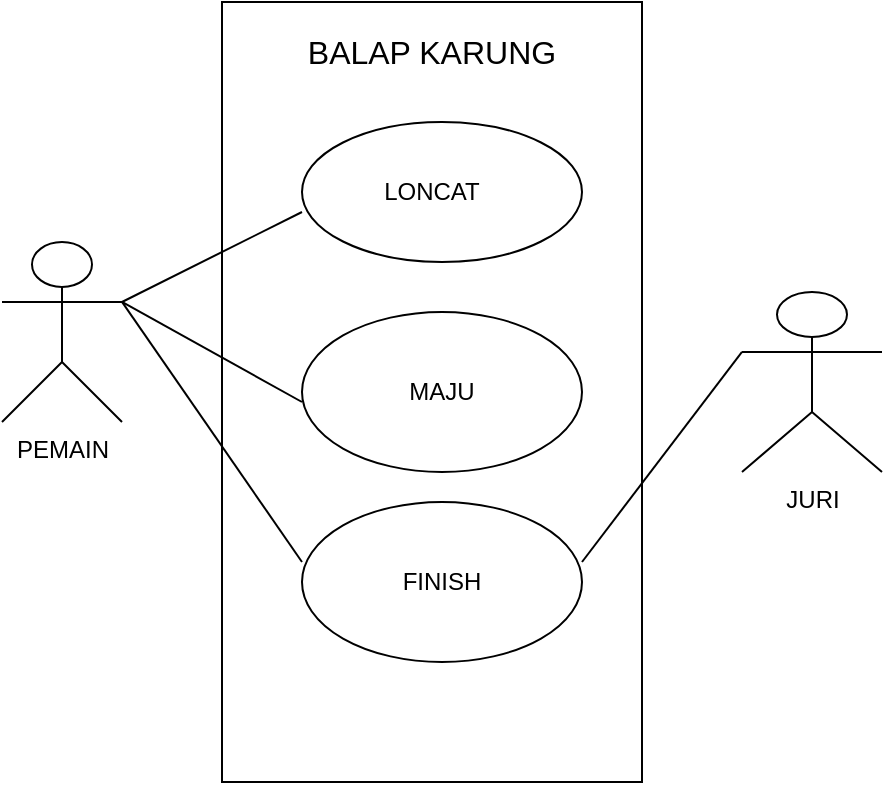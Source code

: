 <mxfile version="21.7.4" type="github">
  <diagram name="Page-1" id="-0jq7GLlbDTyShb2Q5J7">
    <mxGraphModel dx="1114" dy="610" grid="1" gridSize="10" guides="1" tooltips="1" connect="1" arrows="1" fold="1" page="1" pageScale="1" pageWidth="850" pageHeight="1100" math="0" shadow="0">
      <root>
        <mxCell id="0" />
        <mxCell id="1" parent="0" />
        <mxCell id="efk6RImos3FvVH4XYDeQ-10" value="" style="rounded=0;whiteSpace=wrap;html=1;direction=north;" vertex="1" parent="1">
          <mxGeometry x="340" y="120" width="210" height="390" as="geometry" />
        </mxCell>
        <mxCell id="efk6RImos3FvVH4XYDeQ-18" value="BALAP KARUNG" style="text;strokeColor=none;align=center;fillColor=none;html=1;verticalAlign=middle;whiteSpace=wrap;rounded=0;fontSize=16;" vertex="1" parent="1">
          <mxGeometry x="370" y="130" width="150" height="30" as="geometry" />
        </mxCell>
        <mxCell id="efk6RImos3FvVH4XYDeQ-19" value="" style="ellipse;whiteSpace=wrap;html=1;" vertex="1" parent="1">
          <mxGeometry x="380" y="180" width="140" height="70" as="geometry" />
        </mxCell>
        <mxCell id="efk6RImos3FvVH4XYDeQ-20" value="MAJU" style="ellipse;whiteSpace=wrap;html=1;" vertex="1" parent="1">
          <mxGeometry x="380" y="275" width="140" height="80" as="geometry" />
        </mxCell>
        <mxCell id="efk6RImos3FvVH4XYDeQ-21" value="FINISH" style="ellipse;whiteSpace=wrap;html=1;" vertex="1" parent="1">
          <mxGeometry x="380" y="370" width="140" height="80" as="geometry" />
        </mxCell>
        <mxCell id="efk6RImos3FvVH4XYDeQ-22" value="PEMAIN" style="shape=umlActor;verticalLabelPosition=bottom;verticalAlign=top;html=1;outlineConnect=0;" vertex="1" parent="1">
          <mxGeometry x="230" y="240" width="60" height="90" as="geometry" />
        </mxCell>
        <mxCell id="efk6RImos3FvVH4XYDeQ-23" value="JURI" style="shape=umlActor;verticalLabelPosition=bottom;verticalAlign=top;html=1;outlineConnect=0;" vertex="1" parent="1">
          <mxGeometry x="600" y="265" width="70" height="90" as="geometry" />
        </mxCell>
        <mxCell id="efk6RImos3FvVH4XYDeQ-25" value="LONCAT" style="text;strokeColor=none;align=center;fillColor=none;html=1;verticalAlign=middle;whiteSpace=wrap;rounded=0;" vertex="1" parent="1">
          <mxGeometry x="415" y="200" width="60" height="30" as="geometry" />
        </mxCell>
        <mxCell id="efk6RImos3FvVH4XYDeQ-26" value="" style="endArrow=none;html=1;rounded=0;" edge="1" parent="1" source="efk6RImos3FvVH4XYDeQ-22">
          <mxGeometry width="50" height="50" relative="1" as="geometry">
            <mxPoint x="300" y="300" as="sourcePoint" />
            <mxPoint x="380" y="225" as="targetPoint" />
          </mxGeometry>
        </mxCell>
        <mxCell id="efk6RImos3FvVH4XYDeQ-27" value="" style="endArrow=none;html=1;rounded=0;exitX=1;exitY=0.333;exitDx=0;exitDy=0;exitPerimeter=0;" edge="1" parent="1" source="efk6RImos3FvVH4XYDeQ-22">
          <mxGeometry width="50" height="50" relative="1" as="geometry">
            <mxPoint x="330" y="370" as="sourcePoint" />
            <mxPoint x="380" y="320" as="targetPoint" />
          </mxGeometry>
        </mxCell>
        <mxCell id="efk6RImos3FvVH4XYDeQ-28" value="" style="endArrow=none;html=1;rounded=0;exitX=1;exitY=0.333;exitDx=0;exitDy=0;exitPerimeter=0;" edge="1" parent="1" source="efk6RImos3FvVH4XYDeQ-22">
          <mxGeometry width="50" height="50" relative="1" as="geometry">
            <mxPoint x="330" y="450" as="sourcePoint" />
            <mxPoint x="380" y="400" as="targetPoint" />
          </mxGeometry>
        </mxCell>
        <mxCell id="efk6RImos3FvVH4XYDeQ-29" value="" style="endArrow=none;html=1;rounded=0;entryX=0;entryY=0.333;entryDx=0;entryDy=0;entryPerimeter=0;" edge="1" parent="1" target="efk6RImos3FvVH4XYDeQ-23">
          <mxGeometry width="50" height="50" relative="1" as="geometry">
            <mxPoint x="520" y="400" as="sourcePoint" />
            <mxPoint x="570" y="350" as="targetPoint" />
          </mxGeometry>
        </mxCell>
      </root>
    </mxGraphModel>
  </diagram>
</mxfile>
